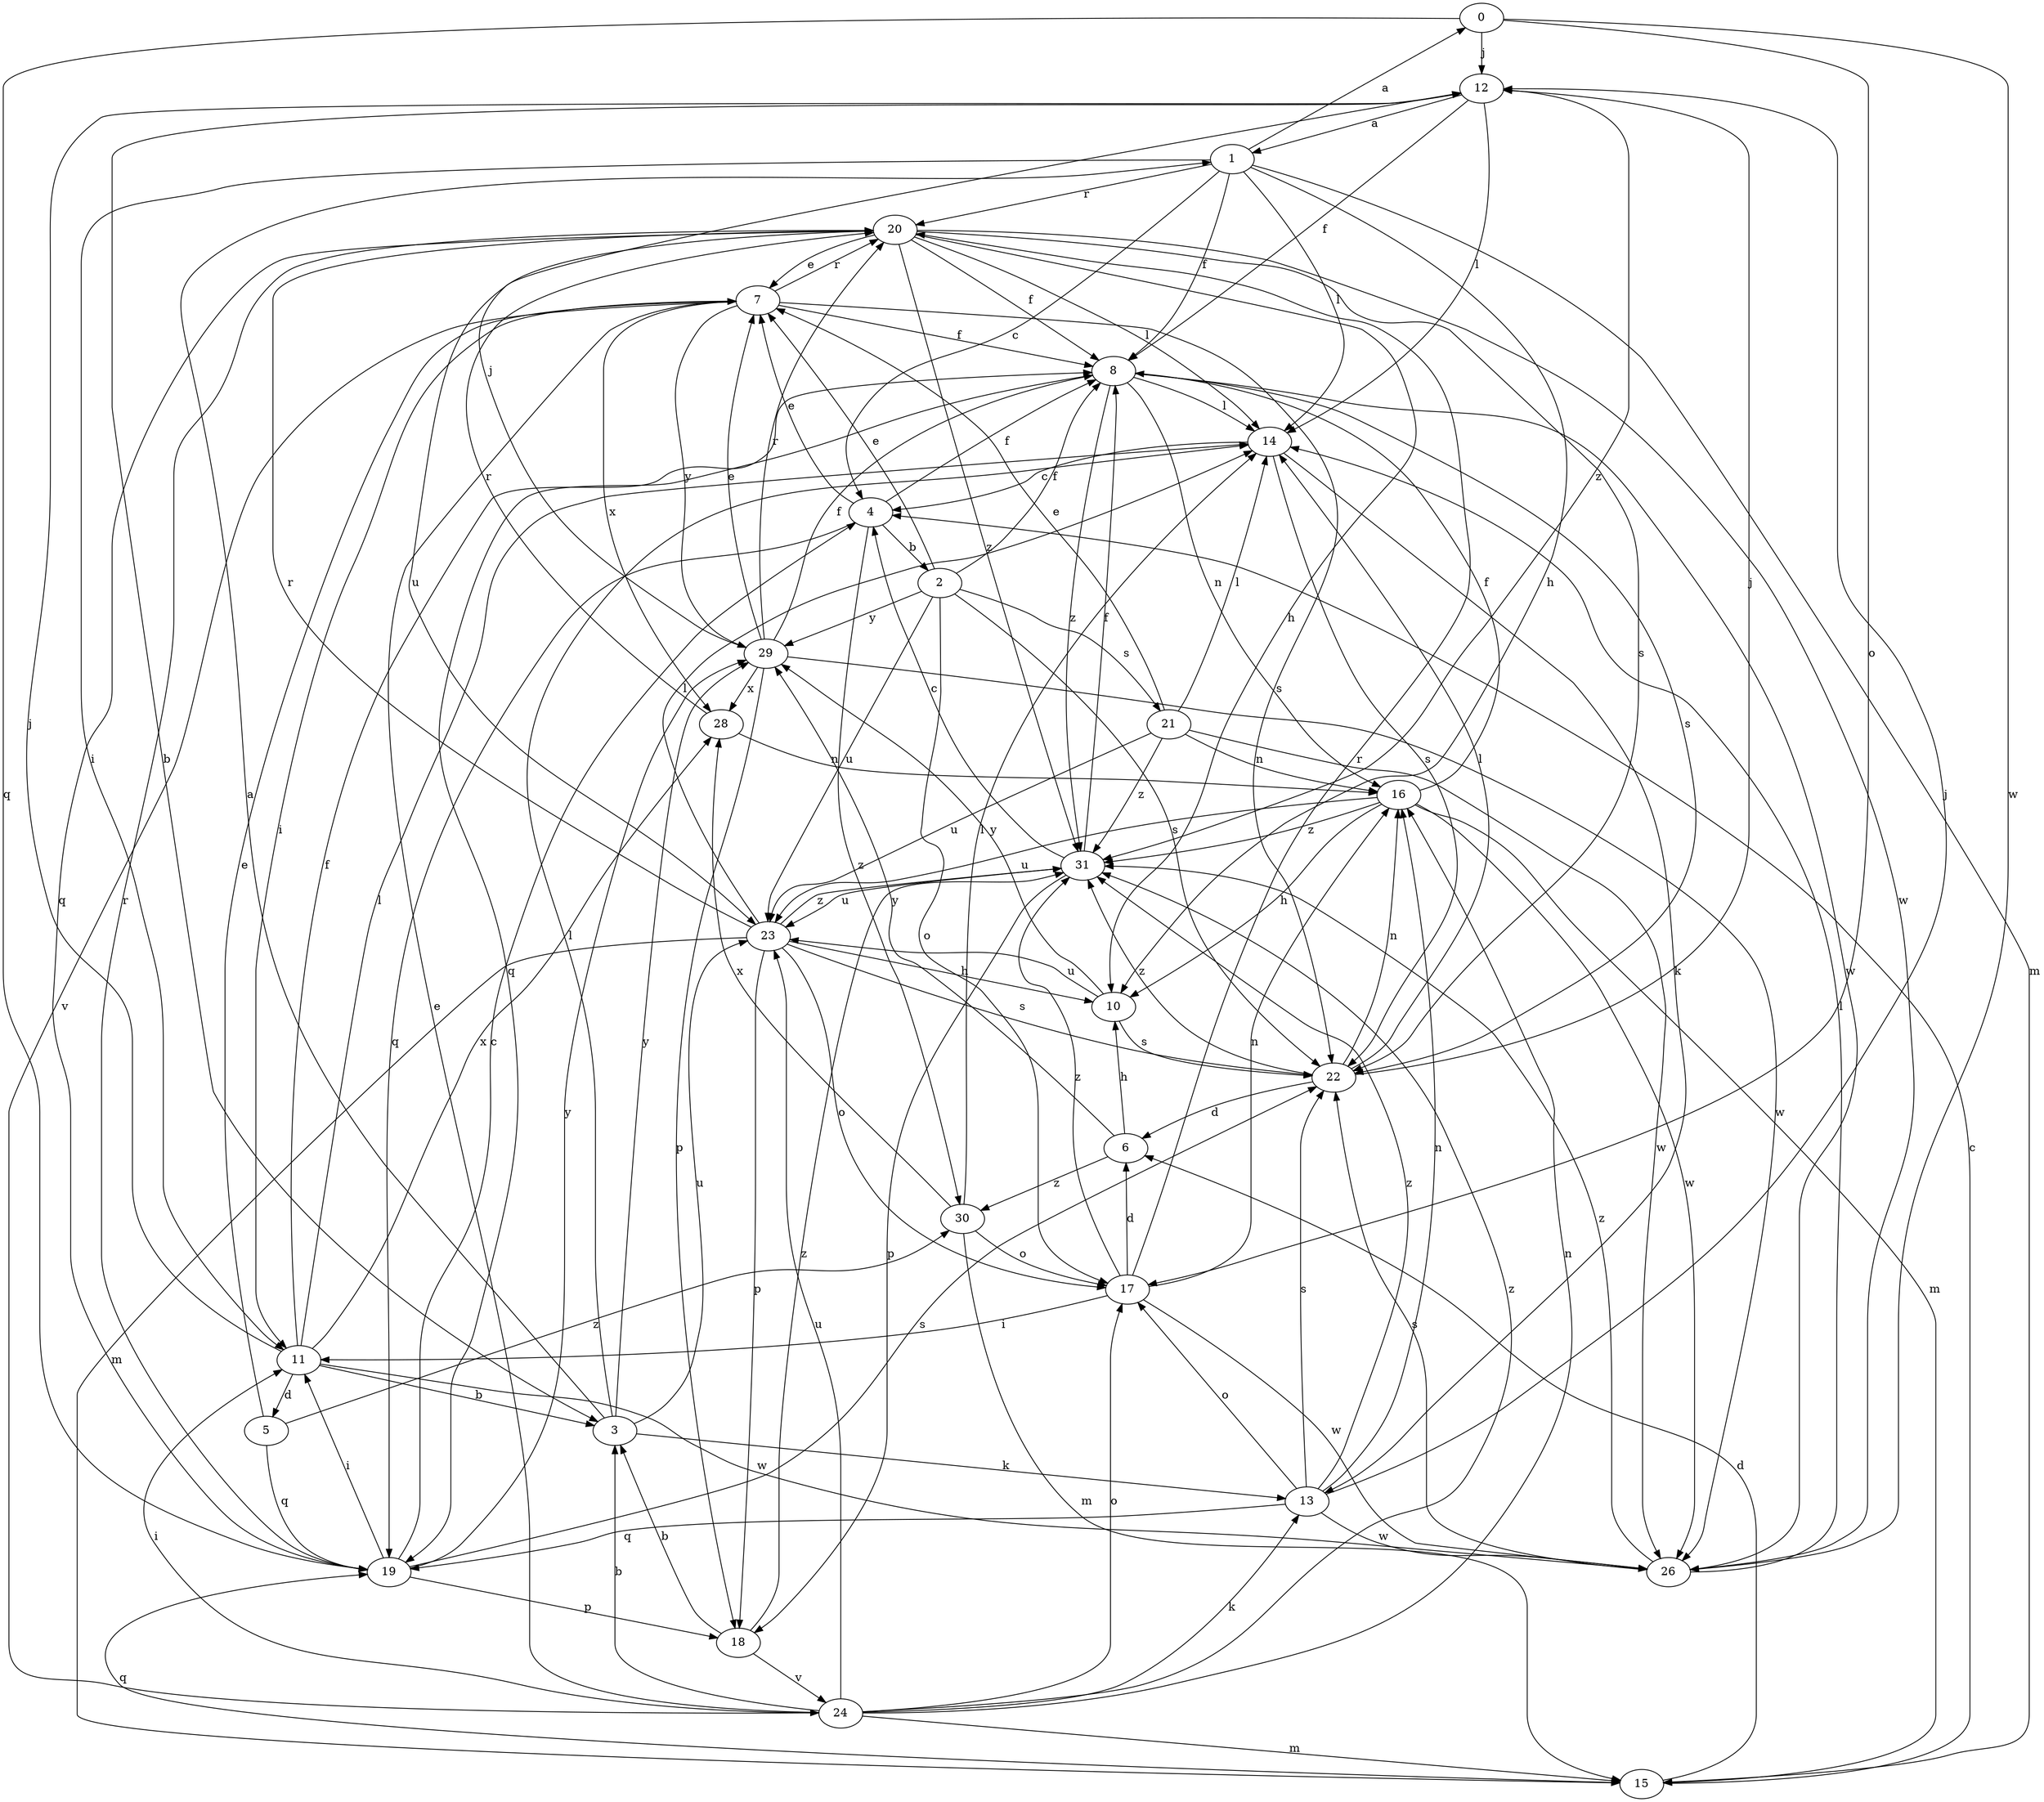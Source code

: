 strict digraph  {
0;
1;
2;
3;
4;
5;
6;
7;
8;
10;
11;
12;
13;
14;
15;
16;
17;
18;
19;
20;
21;
22;
23;
24;
26;
28;
29;
30;
31;
0 -> 12  [label=j];
0 -> 17  [label=o];
0 -> 19  [label=q];
0 -> 26  [label=w];
1 -> 0  [label=a];
1 -> 4  [label=c];
1 -> 8  [label=f];
1 -> 10  [label=h];
1 -> 11  [label=i];
1 -> 14  [label=l];
1 -> 15  [label=m];
1 -> 20  [label=r];
2 -> 7  [label=e];
2 -> 8  [label=f];
2 -> 17  [label=o];
2 -> 21  [label=s];
2 -> 22  [label=s];
2 -> 23  [label=u];
2 -> 29  [label=y];
3 -> 1  [label=a];
3 -> 13  [label=k];
3 -> 14  [label=l];
3 -> 23  [label=u];
3 -> 29  [label=y];
4 -> 2  [label=b];
4 -> 7  [label=e];
4 -> 8  [label=f];
4 -> 19  [label=q];
4 -> 30  [label=z];
5 -> 7  [label=e];
5 -> 19  [label=q];
5 -> 30  [label=z];
6 -> 10  [label=h];
6 -> 29  [label=y];
6 -> 30  [label=z];
7 -> 8  [label=f];
7 -> 11  [label=i];
7 -> 20  [label=r];
7 -> 22  [label=s];
7 -> 24  [label=v];
7 -> 28  [label=x];
7 -> 29  [label=y];
8 -> 14  [label=l];
8 -> 16  [label=n];
8 -> 19  [label=q];
8 -> 22  [label=s];
8 -> 26  [label=w];
8 -> 31  [label=z];
10 -> 22  [label=s];
10 -> 23  [label=u];
10 -> 29  [label=y];
11 -> 3  [label=b];
11 -> 5  [label=d];
11 -> 8  [label=f];
11 -> 12  [label=j];
11 -> 14  [label=l];
11 -> 26  [label=w];
11 -> 28  [label=x];
12 -> 1  [label=a];
12 -> 3  [label=b];
12 -> 8  [label=f];
12 -> 14  [label=l];
12 -> 31  [label=z];
13 -> 12  [label=j];
13 -> 16  [label=n];
13 -> 17  [label=o];
13 -> 19  [label=q];
13 -> 22  [label=s];
13 -> 26  [label=w];
13 -> 31  [label=z];
14 -> 4  [label=c];
14 -> 13  [label=k];
14 -> 22  [label=s];
15 -> 4  [label=c];
15 -> 6  [label=d];
15 -> 19  [label=q];
16 -> 8  [label=f];
16 -> 10  [label=h];
16 -> 15  [label=m];
16 -> 23  [label=u];
16 -> 26  [label=w];
16 -> 31  [label=z];
17 -> 6  [label=d];
17 -> 11  [label=i];
17 -> 16  [label=n];
17 -> 20  [label=r];
17 -> 26  [label=w];
17 -> 31  [label=z];
18 -> 3  [label=b];
18 -> 24  [label=v];
18 -> 31  [label=z];
19 -> 4  [label=c];
19 -> 11  [label=i];
19 -> 18  [label=p];
19 -> 20  [label=r];
19 -> 22  [label=s];
19 -> 29  [label=y];
20 -> 7  [label=e];
20 -> 8  [label=f];
20 -> 10  [label=h];
20 -> 14  [label=l];
20 -> 19  [label=q];
20 -> 22  [label=s];
20 -> 23  [label=u];
20 -> 26  [label=w];
20 -> 31  [label=z];
21 -> 7  [label=e];
21 -> 14  [label=l];
21 -> 16  [label=n];
21 -> 23  [label=u];
21 -> 26  [label=w];
21 -> 31  [label=z];
22 -> 6  [label=d];
22 -> 12  [label=j];
22 -> 14  [label=l];
22 -> 16  [label=n];
22 -> 31  [label=z];
23 -> 10  [label=h];
23 -> 14  [label=l];
23 -> 15  [label=m];
23 -> 17  [label=o];
23 -> 18  [label=p];
23 -> 20  [label=r];
23 -> 22  [label=s];
23 -> 31  [label=z];
24 -> 3  [label=b];
24 -> 7  [label=e];
24 -> 11  [label=i];
24 -> 13  [label=k];
24 -> 15  [label=m];
24 -> 16  [label=n];
24 -> 17  [label=o];
24 -> 23  [label=u];
24 -> 31  [label=z];
26 -> 14  [label=l];
26 -> 22  [label=s];
26 -> 31  [label=z];
28 -> 16  [label=n];
28 -> 20  [label=r];
29 -> 7  [label=e];
29 -> 8  [label=f];
29 -> 12  [label=j];
29 -> 18  [label=p];
29 -> 20  [label=r];
29 -> 26  [label=w];
29 -> 28  [label=x];
30 -> 14  [label=l];
30 -> 15  [label=m];
30 -> 17  [label=o];
30 -> 28  [label=x];
31 -> 4  [label=c];
31 -> 8  [label=f];
31 -> 18  [label=p];
31 -> 23  [label=u];
}
